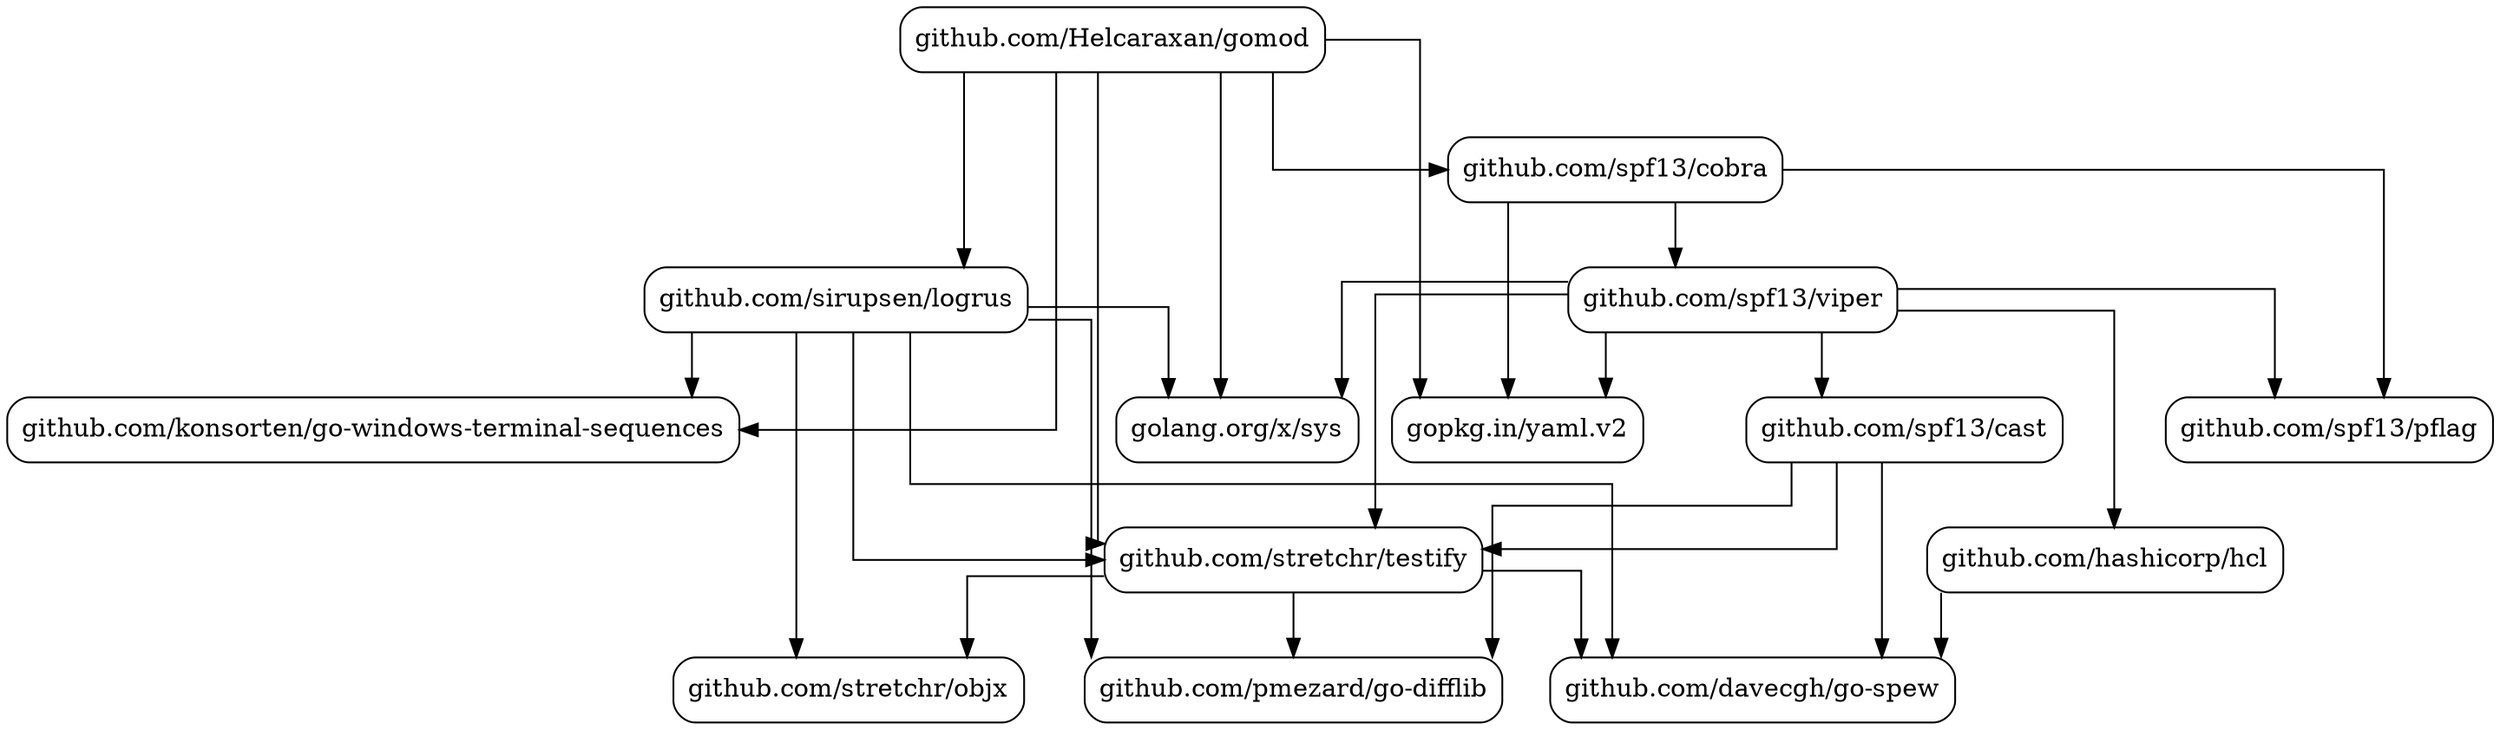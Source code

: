 strict digraph {
  node [shape=box,style=rounded]
  start=0
  splines=ortho
  "github.com/Helcaraxan/gomod"
  "github.com/stretchr/testify"
  "golang.org/x/sys"
  "github.com/konsorten/go-windows-terminal-sequences"
  "gopkg.in/yaml.v2"
  "github.com/sirupsen/logrus"
  "github.com/spf13/cobra"
  "github.com/davecgh/go-spew"
  "github.com/pmezard/go-difflib"
  "github.com/stretchr/objx"
  "github.com/spf13/pflag"
  "github.com/spf13/viper"
  "github.com/hashicorp/hcl"
  "github.com/spf13/cast"
  "github.com/Helcaraxan/gomod" -> "github.com/konsorten/go-windows-terminal-sequences" [minlen=2]
  "github.com/Helcaraxan/gomod" -> "github.com/sirupsen/logrus"
  "github.com/Helcaraxan/gomod" -> "github.com/spf13/cobra"
  "github.com/Helcaraxan/gomod" -> "github.com/stretchr/testify" [minlen=3]
  "github.com/Helcaraxan/gomod" -> "golang.org/x/sys" [minlen=3]
  "github.com/Helcaraxan/gomod" -> "gopkg.in/yaml.v2" [minlen=3]
  "github.com/hashicorp/hcl" -> "github.com/davecgh/go-spew"
  "github.com/sirupsen/logrus" -> "github.com/davecgh/go-spew" [minlen=2]
  "github.com/sirupsen/logrus" -> "github.com/konsorten/go-windows-terminal-sequences"
  "github.com/sirupsen/logrus" -> "github.com/pmezard/go-difflib" [minlen=2]
  "github.com/sirupsen/logrus" -> "github.com/stretchr/objx" [minlen=2]
  "github.com/sirupsen/logrus" -> "github.com/stretchr/testify"
  "github.com/sirupsen/logrus" -> "golang.org/x/sys"
  "github.com/spf13/cast" -> "github.com/davecgh/go-spew" [minlen=2]
  "github.com/spf13/cast" -> "github.com/pmezard/go-difflib" [minlen=2]
  "github.com/spf13/cast" -> "github.com/stretchr/testify"
  "github.com/spf13/cobra" -> "github.com/spf13/pflag" [minlen=2]
  "github.com/spf13/cobra" -> "github.com/spf13/viper"
  "github.com/spf13/cobra" -> "gopkg.in/yaml.v2" [minlen=2]
  "github.com/spf13/viper" -> "github.com/hashicorp/hcl"
  "github.com/spf13/viper" -> "github.com/spf13/cast"
  "github.com/spf13/viper" -> "github.com/spf13/pflag"
  "github.com/spf13/viper" -> "github.com/stretchr/testify" [minlen=2]
  "github.com/spf13/viper" -> "golang.org/x/sys"
  "github.com/spf13/viper" -> "gopkg.in/yaml.v2"
  "github.com/stretchr/testify" -> "github.com/davecgh/go-spew"
  "github.com/stretchr/testify" -> "github.com/pmezard/go-difflib"
  "github.com/stretchr/testify" -> "github.com/stretchr/objx"
}
